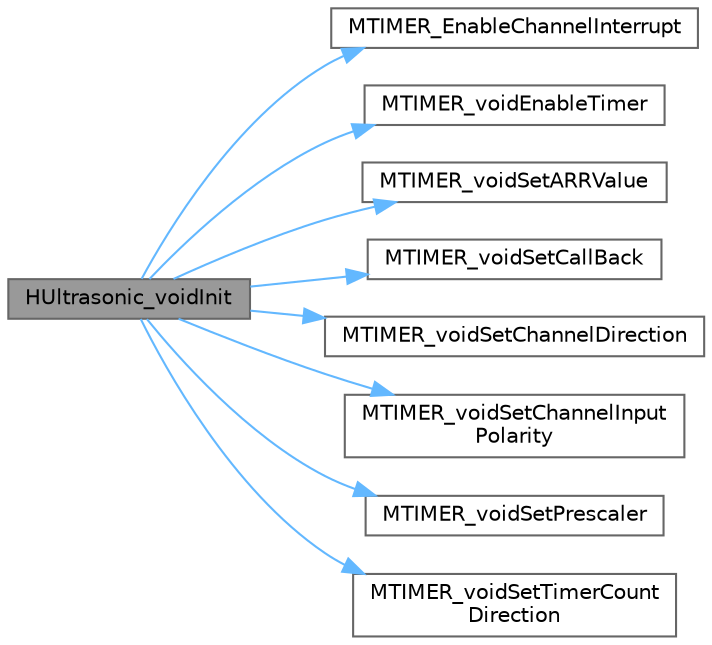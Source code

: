 digraph "HUltrasonic_voidInit"
{
 // LATEX_PDF_SIZE
  bgcolor="transparent";
  edge [fontname=Helvetica,fontsize=10,labelfontname=Helvetica,labelfontsize=10];
  node [fontname=Helvetica,fontsize=10,shape=box,height=0.2,width=0.4];
  rankdir="LR";
  Node1 [id="Node000001",label="HUltrasonic_voidInit",height=0.2,width=0.4,color="gray40", fillcolor="grey60", style="filled", fontcolor="black",tooltip="This Function initializes the Ultrasonic sensor with the provided configuration."];
  Node1 -> Node2 [id="edge1_Node000001_Node000002",color="steelblue1",style="solid",tooltip=" "];
  Node2 [id="Node000002",label="MTIMER_EnableChannelInterrupt",height=0.2,width=0.4,color="grey40", fillcolor="white", style="filled",URL="$_m_t_i_m_e_r___program_8c.html#a6ff64e1b9056ec0ab63ff29bb9113296",tooltip="This Function to Enable Capture/Compare interrupt."];
  Node1 -> Node3 [id="edge2_Node000001_Node000003",color="steelblue1",style="solid",tooltip=" "];
  Node3 [id="Node000003",label="MTIMER_voidEnableTimer",height=0.2,width=0.4,color="grey40", fillcolor="white", style="filled",URL="$_m_t_i_m_e_r___program_8c.html#a6424658280c92374f84edfdb24177571",tooltip="This Function is to Enable The Specific Timer."];
  Node1 -> Node4 [id="edge3_Node000001_Node000004",color="steelblue1",style="solid",tooltip=" "];
  Node4 [id="Node000004",label="MTIMER_voidSetARRValue",height=0.2,width=0.4,color="grey40", fillcolor="white", style="filled",URL="$_m_t_i_m_e_r___program_8c.html#a6e9b53baeaaa785020dd0e63adf53a64",tooltip="This function to determine The max value of counts the counter will reach it."];
  Node1 -> Node5 [id="edge4_Node000001_Node000005",color="steelblue1",style="solid",tooltip=" "];
  Node5 [id="Node000005",label="MTIMER_voidSetCallBack",height=0.2,width=0.4,color="grey40", fillcolor="white", style="filled",URL="$_m_t_i_m_e_r___program_8c.html#a4364f60010936ae4d43dbdb3a33e50be",tooltip="This Function is used to Execute Function from other driver according to specific Interrrupt."];
  Node1 -> Node6 [id="edge5_Node000001_Node000006",color="steelblue1",style="solid",tooltip=" "];
  Node6 [id="Node000006",label="MTIMER_voidSetChannelDirection",height=0.2,width=0.4,color="grey40", fillcolor="white", style="filled",URL="$_m_t_i_m_e_r___program_8c.html#ab048ca1199757b431c30e18852e1bdf6",tooltip="This Function to determine channel Direction: INPUT/OUTPUT."];
  Node1 -> Node7 [id="edge6_Node000001_Node000007",color="steelblue1",style="solid",tooltip=" "];
  Node7 [id="Node000007",label="MTIMER_voidSetChannelInput\lPolarity",height=0.2,width=0.4,color="grey40", fillcolor="white", style="filled",URL="$_m_t_i_m_e_r___program_8c.html#a31b10b18622eb9359745eda0157193e5",tooltip="This function to determine clock polarity of selected Timer and Channel."];
  Node1 -> Node8 [id="edge7_Node000001_Node000008",color="steelblue1",style="solid",tooltip=" "];
  Node8 [id="Node000008",label="MTIMER_voidSetPrescaler",height=0.2,width=0.4,color="grey40", fillcolor="white", style="filled",URL="$_m_t_i_m_e_r___program_8c.html#a9c22dcdd358b3022d8fb7d77f1b436a1",tooltip="This function to set Prescaler value of selected Timer."];
  Node1 -> Node9 [id="edge8_Node000001_Node000009",color="steelblue1",style="solid",tooltip=" "];
  Node9 [id="Node000009",label="MTIMER_voidSetTimerCount\lDirection",height=0.2,width=0.4,color="grey40", fillcolor="white", style="filled",URL="$_m_t_i_m_e_r___program_8c.html#afe3d470237eed9f87ab75cf6f01a2637",tooltip="This function to determine the direction of the counter: Upcounting or DownCounting."];
}
